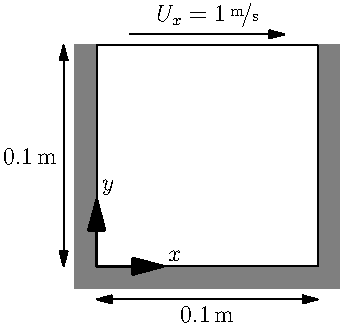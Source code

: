 usepackage("units");

settings.render = -2;
size(6cm);

real padding = 0.1;
real offset = 0.05;
real arrlen = 0.7;
real axlen = 0.3;

filldraw(box((-padding,-padding),(1+padding,1)), gray, gray);
filldraw(unitsquare, white, black);

draw((-padding-offset,0)--(-padding-offset,1), Arrows);
label("$\unit[0.1]{m}$", (-padding-offset, 0.5), W);

draw((0,-padding-offset)--(1,-padding-offset), Arrows);
label("$\unit[0.1]{m}$", (0.5,-padding-offset), S);

draw((0.5-arrlen/2,1+offset)--(0.5+arrlen/2,1+offset), Arrow);
label("$U_x=\unitfrac[1]{m}{s}$", (0.5,1+offset), N);

draw((0,axlen)--(0,0)--(axlen,0), black+2*linewidth(), Arrows);
label("$y$", (0,axlen), NE);
label("$x$", (axlen,0), NE);
